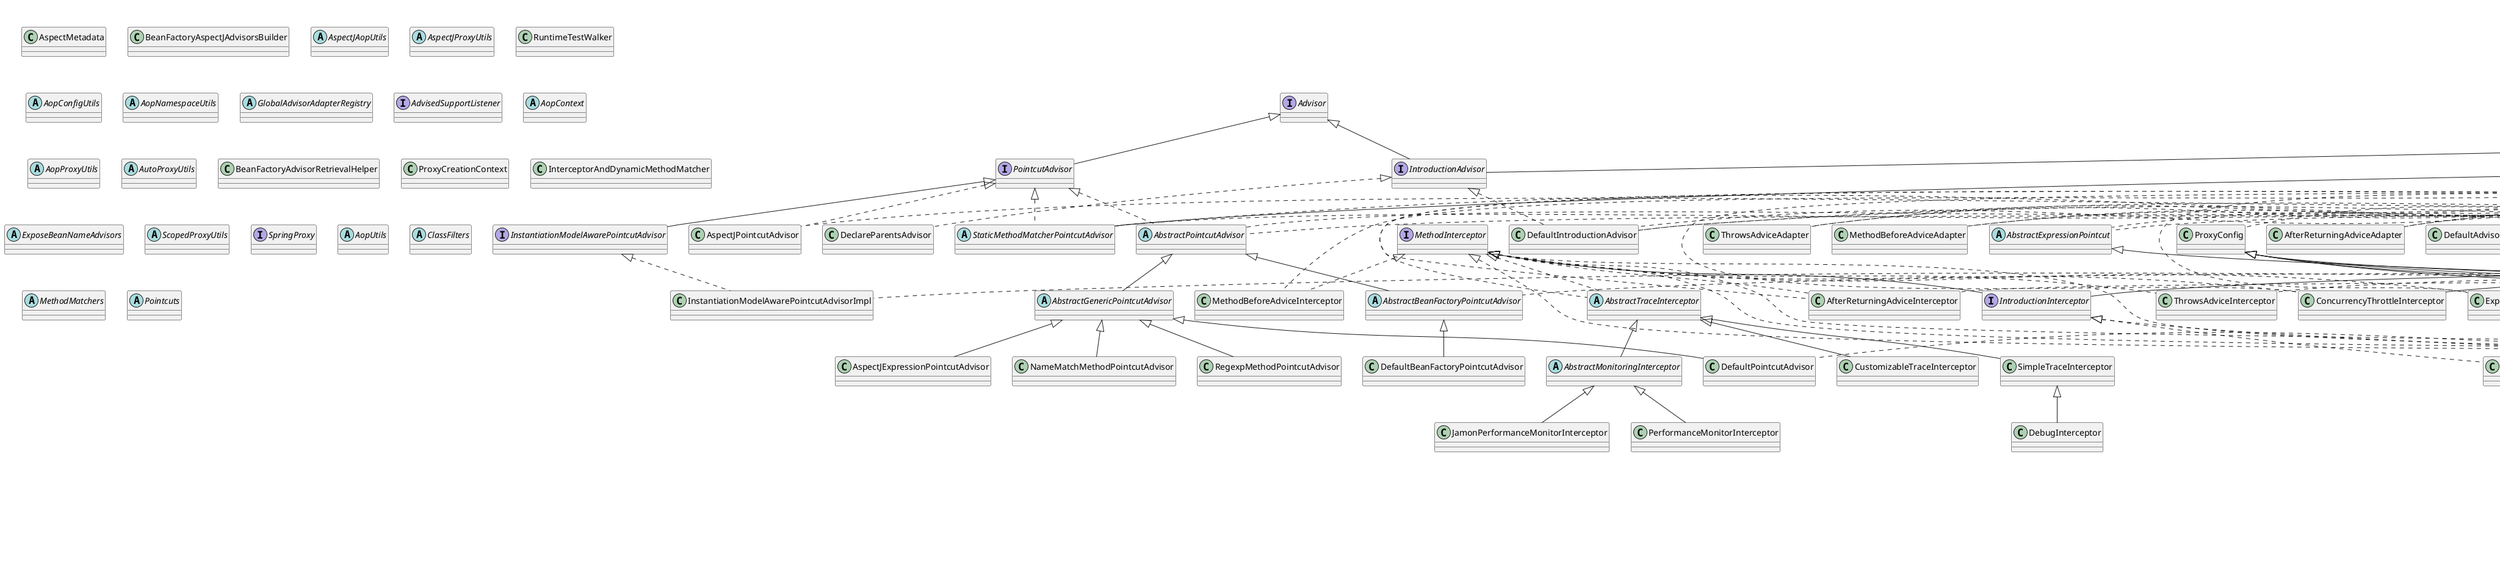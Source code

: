 @startuml

interface Advisor
interface AfterAdvice extends Advice
interface AfterReturningAdvice extends AfterAdvice
class AopInvocationException extends NestedRuntimeException
abstract class AbstractAspectJAdvice implements Advice, AspectJPrecedenceInformation
abstract class AbstractAspectJAdvisorFactory implements AspectJAdvisorFactory
class AnnotationAwareAspectJAutoProxyCreator extends AspectJAwareAdvisorAutoProxyCreator
interface AspectJAdvisorFactory
class AspectJProxyFactory extends ProxyCreatorSupport
class AspectMetadata
class BeanFactoryAspectInstanceFactory implements MetadataAwareAspectInstanceFactory
class BeanFactoryAspectJAdvisorsBuilder
class InstantiationModelAwarePointcutAdvisorImpl implements InstantiationModelAwarePointcutAdvisor, AspectJPrecedenceInformation
class LazySingletonAspectInstanceFactoryDecorator implements MetadataAwareAspectInstanceFactory
interface MetadataAwareAspectInstanceFactory extends AspectInstanceFactory
class NotAnAtAspectException extends AopConfigException

class PrototypeAspectInstanceFactory extends BeanFactoryAspectInstanceFactory
class ReflectiveAspectJAdvisorFactory extends AbstractAspectJAdvisorFactory
class SimpleMetadataAwareAspectInstanceFactory extends SimpleAspectInstanceFactory implements MetadataAwareAspectInstanceFactory
class SingletonMetadataAwareAspectInstanceFactory extends SingletonAspectInstanceFactory implements MetadataAwareAspectInstanceFactory
interface AspectInstanceFactory extends Ordered
class AspectJAdviceParameterNameDiscoverer implements ParameterNameDiscoverer
class AspectJAfterAdvice extends AbstractAspectJAdvice implements MethodInterceptor, AfterAdvice
class AspectJAfterReturningAdvice extends AbstractAspectJAdvice implements AfterReturningAdvice, AfterAdvice
class AspectJAfterThrowingAdvice extends AbstractAspectJAdvice implements MethodInterceptor, AfterAdvice
abstract class AspectJAopUtils
class AspectJAroundAdvice extends AbstractAspectJAdvice implements MethodInterceptor
class AspectJExpressionPointcut extends AbstractExpressionPointcut implements ClassFilter, IntroductionAwareMethodMatcher, BeanFactoryAware
class AspectJExpressionPointcutAdvisor extends AbstractGenericPointcutAdvisor
class AspectJMethodBeforeAdvice extends AbstractAspectJAdvice implements MethodBeforeAdvice
class AspectJPointcutAdvisor implements PointcutAdvisor, Ordered
interface AspectJPrecedenceInformation extends Ordered
abstract class AspectJProxyUtils
class AspectJWeaverMessageHandler implements IMessageHandler
class AspectJAwareAdvisorAutoProxyCreator extends AbstractAdvisorAutoProxyCreator
class AspectJPrecedenceComparator implements Comparator

class DeclareParentsAdvisor implements IntroductionAdvisor
interface InstantiationModelAwarePointcutAdvisor extends PointcutAdvisor
class MethodInvocationProceedingJoinPoint implements ProceedingJoinPoint, JoinPoint.StaticPart

class RuntimeTestWalker
class SimpleAspectInstanceFactory implements AspectInstanceFactory
class SingletonAspectInstanceFactory implements AspectInstanceFactory
class TypePatternClassFilter implements ClassFilter
interface BeforeAdvice extends Advice
interface ClassFilter
abstract class AbstractInterceptorDrivenBeanDefinitionDecorator implements BeanDefinitionDecorator
class AdviceEntry implements ParseState.Entry
class AdvisorComponentDefinition extends AbstractComponentDefinition
class AdvisorEntry implements ParseState.Entry
abstract class AopConfigUtils
class AopNamespaceHandler extends NamespaceHandlerSupport
abstract class AopNamespaceUtils
class AspectComponentDefinition extends CompositeComponentDefinition
class AspectEntry implements ParseState.Entry
class AspectJAutoProxyBeanDefinitionParser implements BeanDefinitionParser
class ConfigBeanDefinitionParser implements BeanDefinitionParser
class MethodLocatingFactoryBean implements FactoryBean, BeanFactoryAware

class PointcutComponentDefinition extends AbstractComponentDefinition
class PointcutEntry implements ParseState.Entry
class ScopedProxyBeanDefinitionDecorator implements BeanDefinitionDecorator
class SimpleBeanFactoryAwareAspectInstanceFactory implements AspectInstanceFactory, BeanFactoryAware
class SpringConfiguredBeanDefinitionParser implements BeanDefinitionParser
interface DynamicIntroductionAdvice extends Advice
abstract class AbstractAdvisingBeanPostProcessor extends ProxyProcessorSupport implements BeanPostProcessor
abstract class AbstractSingletonProxyFactoryBean extends ProxyConfig implements FactoryBean, BeanClassLoaderAware, InitializingBean
interface AdvisorAdapter
class AdvisorAdapterRegistrationManager implements BeanPostProcessor
interface AdvisorAdapterRegistry
class AfterReturningAdviceAdapter implements AdvisorAdapter, Serializable
class AfterReturningAdviceInterceptor implements MethodInterceptor, AfterAdvice, Serializable
class DefaultAdvisorAdapterRegistry implements AdvisorAdapterRegistry, Serializable
abstract class GlobalAdvisorAdapterRegistry
class MethodBeforeAdviceAdapter implements AdvisorAdapter, Serializable
class MethodBeforeAdviceInterceptor implements MethodInterceptor, Serializable

class ThrowsAdviceAdapter implements AdvisorAdapter, Serializable
class ThrowsAdviceInterceptor implements MethodInterceptor, AfterAdvice
class UnknownAdviceTypeException extends IllegalArgumentException
interface Advised extends TargetClassAware
class AdvisedSupport extends ProxyConfig implements Advised
interface AdvisedSupportListener
interface AdvisorChainFactory
class AopConfigException extends NestedRuntimeException
abstract class AopContext
interface AopInfrastructureBean
interface AopProxy
interface AopProxyFactory
abstract class AopProxyUtils
abstract class AbstractAdvisorAutoProxyCreator extends AbstractAutoProxyCreator
abstract class AbstractAutoProxyCreator extends ProxyProcessorSupport implements SmartInstantiationAwareBeanPostProcessor, BeanFactoryAware
abstract class AbstractBeanFactoryAwareAdvisingPostProcessor extends AbstractAdvisingBeanPostProcessor implements BeanFactoryAware
abstract class AutoProxyUtils
class BeanFactoryAdvisorRetrievalHelper
class BeanNameAutoProxyCreator extends AbstractAutoProxyCreator
class DefaultAdvisorAutoProxyCreator extends AbstractAdvisorAutoProxyCreator implements BeanNameAware
class InfrastructureAdvisorAutoProxyCreator extends AbstractAdvisorAutoProxyCreator

class ProxyCreationContext
abstract class AbstractBeanFactoryBasedTargetSourceCreator implements TargetSourceCreator, BeanFactoryAware, DisposableBean
class LazyInitTargetSourceCreator extends AbstractBeanFactoryBasedTargetSourceCreator
class QuickTargetSourceCreator extends AbstractBeanFactoryBasedTargetSourceCreator
interface TargetSourceCreator
class CglibAopProxy implements AopProxy, Serializable
class DefaultAdvisorChainFactory implements AdvisorChainFactory, Serializable
class DefaultAopProxyFactory implements AopProxyFactory, Serializable
class InterceptorAndDynamicMethodMatcher

class ObjenesisCglibAopProxy extends CglibAopProxy

class ProxyConfig implements Serializable
class ProxyCreatorSupport extends AdvisedSupport
class ProxyFactory extends ProxyCreatorSupport
class ProxyFactoryBean extends ProxyCreatorSupport implements FactoryBean, BeanClassLoaderAware, BeanFactoryAware
class ProxyProcessorSupport extends ProxyConfig implements Ordered, BeanClassLoaderAware, AopInfrastructureBean
class ReflectiveMethodInvocation implements ProxyMethodInvocation, Cloneable
abstract class AbstractMonitoringInterceptor extends AbstractTraceInterceptor
abstract class AbstractTraceInterceptor implements MethodInterceptor, Serializable
abstract class AsyncExecutionAspectSupport implements BeanFactoryAware
class AsyncExecutionInterceptor extends AsyncExecutionAspectSupport implements MethodInterceptor, Ordered
interface AsyncUncaughtExceptionHandler
class ConcurrencyThrottleInterceptor extends ConcurrencyThrottleSupport implements MethodInterceptor, Serializable
class CustomizableTraceInterceptor extends AbstractTraceInterceptor
class DebugInterceptor extends SimpleTraceInterceptor
abstract class ExposeBeanNameAdvisors
class ExposeInvocationInterceptor implements MethodInterceptor, PriorityOrdered, Serializable
class JamonPerformanceMonitorInterceptor extends AbstractMonitoringInterceptor

class PerformanceMonitorInterceptor extends AbstractMonitoringInterceptor
class SimpleAsyncUncaughtExceptionHandler implements AsyncUncaughtExceptionHandler
class SimpleTraceInterceptor extends AbstractTraceInterceptor
interface IntroductionAdvisor extends Advisor, IntroductionInfo
interface IntroductionAwareMethodMatcher extends MethodMatcher
interface IntroductionInfo
interface IntroductionInterceptor extends MethodInterceptor, DynamicIntroductionAdvice
interface MethodBeforeAdvice extends BeforeAdvice
interface MethodMatcher

interface Pointcut
interface PointcutAdvisor extends Advisor
interface ProxyMethodInvocation extends MethodInvocation
interface RawTargetAccess
class DefaultScopedObject implements ScopedObject, Serializable

interface ScopedObject extends RawTargetAccess
class ScopedProxyFactoryBean extends ProxyConfig implements FactoryBean, BeanFactoryAware
abstract class ScopedProxyUtils
interface SpringProxy
abstract class AbstractBeanFactoryPointcutAdvisor extends AbstractPointcutAdvisor implements BeanFactoryAware
abstract class AbstractExpressionPointcut implements ExpressionPointcut, Serializable
abstract class AbstractGenericPointcutAdvisor extends AbstractPointcutAdvisor
abstract class AbstractPointcutAdvisor implements PointcutAdvisor, Ordered, Serializable
abstract class AbstractRegexpMethodPointcut extends StaticMethodMatcherPointcut implements Serializable
class AnnotationClassFilter implements ClassFilter
class AnnotationMatchingPointcut implements Pointcut
class AnnotationMethodMatcher extends StaticMethodMatcher

abstract class AopUtils
abstract class ClassFilters
class ComposablePointcut implements Pointcut, Serializable
class ControlFlowPointcut implements Pointcut, ClassFilter, MethodMatcher, Serializable
class DefaultBeanFactoryPointcutAdvisor extends AbstractBeanFactoryPointcutAdvisor
class DefaultIntroductionAdvisor implements IntroductionAdvisor, ClassFilter, Ordered, Serializable
class DefaultPointcutAdvisor extends AbstractGenericPointcutAdvisor implements Serializable
class DelegatePerTargetObjectIntroductionInterceptor extends IntroductionInfoSupport implements IntroductionInterceptor
class DelegatingIntroductionInterceptor extends IntroductionInfoSupport implements IntroductionInterceptor
abstract class DynamicMethodMatcher implements MethodMatcher
abstract class DynamicMethodMatcherPointcut extends DynamicMethodMatcher implements Pointcut
interface ExpressionPointcut extends Pointcut
class IntroductionInfoSupport implements IntroductionInfo, Serializable
class JdkRegexpMethodPointcut extends AbstractRegexpMethodPointcut
abstract class MethodMatchers
class NameMatchMethodPointcut extends StaticMethodMatcherPointcut implements Serializable
class NameMatchMethodPointcutAdvisor extends AbstractGenericPointcutAdvisor

abstract class Pointcuts
class RegexpMethodPointcutAdvisor extends AbstractGenericPointcutAdvisor
class RootClassFilter implements ClassFilter, Serializable
abstract class StaticMethodMatcher implements MethodMatcher
abstract class StaticMethodMatcherPointcut extends StaticMethodMatcher implements Pointcut
abstract class StaticMethodMatcherPointcutAdvisor extends StaticMethodMatcherPointcut implements PointcutAdvisor, Ordered, Serializable
abstract class AbstractBeanFactoryBasedTargetSource implements TargetSource, BeanFactoryAware, Serializable
abstract class AbstractLazyCreationTargetSource implements TargetSource
abstract class AbstractPoolingTargetSource extends AbstractPrototypeBasedTargetSource implements PoolingConfig, DisposableBean
abstract class AbstractPrototypeBasedTargetSource extends AbstractBeanFactoryBasedTargetSource
class CommonsPool2TargetSource extends AbstractPoolingTargetSource implements PooledObjectFactory
class CommonsPoolTargetSource extends AbstractPoolingTargetSource implements PoolableObjectFactory
abstract class AbstractRefreshableTargetSource implements TargetSource, Refreshable
class BeanFactoryRefreshableTargetSource extends AbstractRefreshableTargetSource
interface Refreshable
class EmptyTargetSource implements TargetSource, Serializable
class HotSwappableTargetSource implements TargetSource, Serializable
class LazyInitTargetSource extends AbstractBeanFactoryBasedTargetSource
interface PoolingConfig
class PrototypeTargetSource extends AbstractPrototypeBasedTargetSource
class SimpleBeanTargetSource extends AbstractBeanFactoryBasedTargetSource
class SingletonTargetSource implements TargetSource, Serializable
class ThreadLocalTargetSource extends AbstractPrototypeBasedTargetSource implements ThreadLocalTargetSourceStats, DisposableBean
interface ThreadLocalTargetSourceStats
interface TargetClassAware
interface TargetSource extends TargetClassAware
interface ThrowsAdvice extends AfterAdvice
class TrueClassFilter implements ClassFilter, Serializable
class TrueMethodMatcher implements MethodMatcher, Serializable
class TruePointcut implements Pointcut, Serializable

@enduml